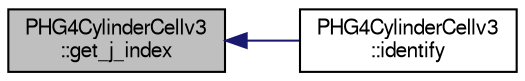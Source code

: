 digraph "PHG4CylinderCellv3::get_j_index"
{
  bgcolor="transparent";
  edge [fontname="FreeSans",fontsize="10",labelfontname="FreeSans",labelfontsize="10"];
  node [fontname="FreeSans",fontsize="10",shape=record];
  rankdir="LR";
  Node1 [label="PHG4CylinderCellv3\l::get_j_index",height=0.2,width=0.4,color="black", fillcolor="grey75", style="filled" fontcolor="black"];
  Node1 -> Node2 [dir="back",color="midnightblue",fontsize="10",style="solid",fontname="FreeSans"];
  Node2 [label="PHG4CylinderCellv3\l::identify",height=0.2,width=0.4,color="black",URL="$db/dad/classPHG4CylinderCellv3.html#a81bfec6925ac1491b47d46bef8775e42"];
}
